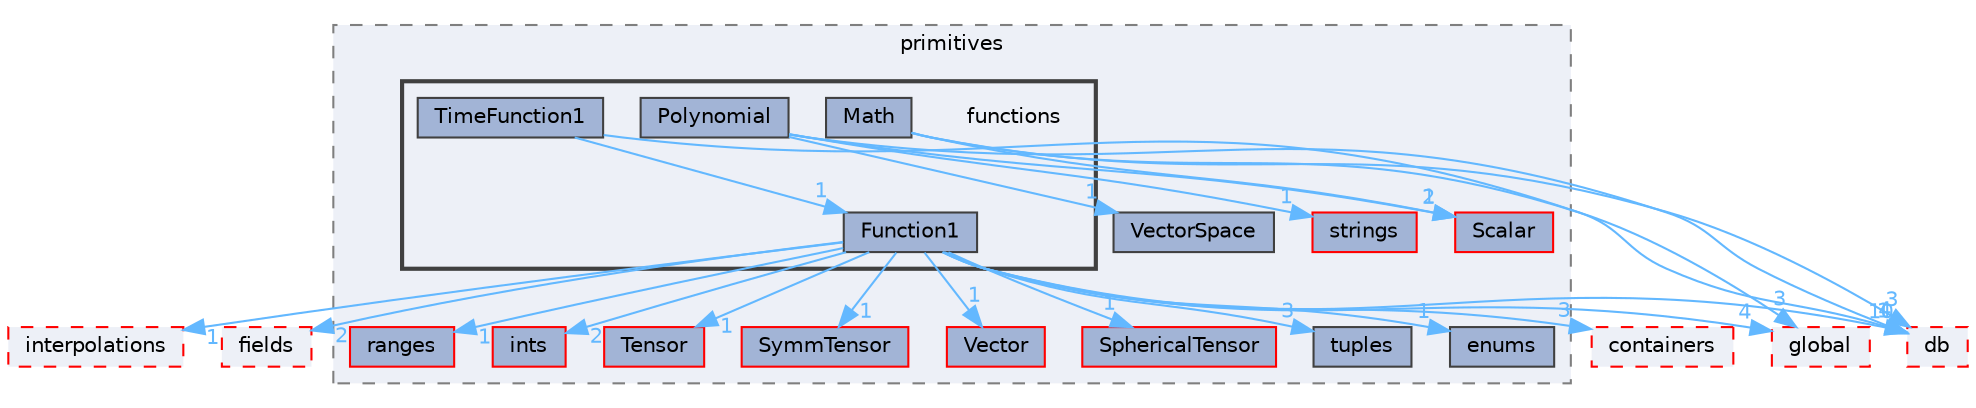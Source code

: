 digraph "src/OpenFOAM/primitives/functions"
{
 // LATEX_PDF_SIZE
  bgcolor="transparent";
  edge [fontname=Helvetica,fontsize=10,labelfontname=Helvetica,labelfontsize=10];
  node [fontname=Helvetica,fontsize=10,shape=box,height=0.2,width=0.4];
  compound=true
  subgraph clusterdir_3e50f45338116b169052b428016851aa {
    graph [ bgcolor="#edf0f7", pencolor="grey50", label="primitives", fontname=Helvetica,fontsize=10 style="filled,dashed", URL="dir_3e50f45338116b169052b428016851aa.html",tooltip=""]
  dir_086c067a0e64eeb439d30ae0c44248d8 [label="ints", fillcolor="#a2b4d6", color="red", style="filled", URL="dir_086c067a0e64eeb439d30ae0c44248d8.html",tooltip=""];
  dir_15da0e2a135f43ffeb4645c968ce8ac7 [label="Tensor", fillcolor="#a2b4d6", color="red", style="filled", URL="dir_15da0e2a135f43ffeb4645c968ce8ac7.html",tooltip=""];
  dir_1dd80385453c5b0e9d626c2fdc4e90dc [label="SymmTensor", fillcolor="#a2b4d6", color="red", style="filled", URL="dir_1dd80385453c5b0e9d626c2fdc4e90dc.html",tooltip=""];
  dir_6ef5fbba1c02603637a533e2f686aa62 [label="Vector", fillcolor="#a2b4d6", color="red", style="filled", URL="dir_6ef5fbba1c02603637a533e2f686aa62.html",tooltip=""];
  dir_b065e1a4bed1b058c87ac57271f42191 [label="SphericalTensor", fillcolor="#a2b4d6", color="red", style="filled", URL="dir_b065e1a4bed1b058c87ac57271f42191.html",tooltip=""];
  dir_bc21ceecb5bf9a0a7b119276ea79895b [label="tuples", fillcolor="#a2b4d6", color="grey25", style="filled", URL="dir_bc21ceecb5bf9a0a7b119276ea79895b.html",tooltip=""];
  dir_b997e59254caaf3bad833df621f73e31 [label="enums", fillcolor="#a2b4d6", color="grey25", style="filled", URL="dir_b997e59254caaf3bad833df621f73e31.html",tooltip=""];
  dir_b4f4914e791ff496381862f16be45bae [label="Scalar", fillcolor="#a2b4d6", color="red", style="filled", URL="dir_b4f4914e791ff496381862f16be45bae.html",tooltip=""];
  dir_ce1ee507886310df0e74ee2e624fbc88 [label="strings", fillcolor="#a2b4d6", color="red", style="filled", URL="dir_ce1ee507886310df0e74ee2e624fbc88.html",tooltip=""];
  dir_67e43ffa00fdb90d8ab20f3d61175616 [label="VectorSpace", fillcolor="#a2b4d6", color="grey25", style="filled", URL="dir_67e43ffa00fdb90d8ab20f3d61175616.html",tooltip=""];
  dir_4c2d2f51554615c82797d0537eafbb2e [label="ranges", fillcolor="#a2b4d6", color="red", style="filled", URL="dir_4c2d2f51554615c82797d0537eafbb2e.html",tooltip=""];
  subgraph clusterdir_d9e7e9a9f2a6b8c09f93ad92e1b15a84 {
    graph [ bgcolor="#edf0f7", pencolor="grey25", label="", fontname=Helvetica,fontsize=10 style="filled,bold", URL="dir_d9e7e9a9f2a6b8c09f93ad92e1b15a84.html",tooltip=""]
    dir_d9e7e9a9f2a6b8c09f93ad92e1b15a84 [shape=plaintext, label="functions"];
  dir_bf4f273fcff898a8e57532425217d669 [label="Function1", fillcolor="#a2b4d6", color="grey25", style="filled", URL="dir_bf4f273fcff898a8e57532425217d669.html",tooltip=""];
  dir_5735b9f8a1778b10f44b4847533fe017 [label="Math", fillcolor="#a2b4d6", color="grey25", style="filled", URL="dir_5735b9f8a1778b10f44b4847533fe017.html",tooltip=""];
  dir_5ec9ab2d6f5ddd0660644904e6a488ad [label="Polynomial", fillcolor="#a2b4d6", color="grey25", style="filled", URL="dir_5ec9ab2d6f5ddd0660644904e6a488ad.html",tooltip=""];
  dir_f656d459781a4d3a211438a123fb6b16 [label="TimeFunction1", fillcolor="#a2b4d6", color="grey25", style="filled", URL="dir_f656d459781a4d3a211438a123fb6b16.html",tooltip=""];
  }
  }
  dir_19d0872053bde092be81d7fe3f56cbf7 [label="containers", fillcolor="#edf0f7", color="red", style="filled,dashed", URL="dir_19d0872053bde092be81d7fe3f56cbf7.html",tooltip=""];
  dir_63c634f7a7cfd679ac26c67fb30fc32f [label="db", fillcolor="#edf0f7", color="red", style="filled,dashed", URL="dir_63c634f7a7cfd679ac26c67fb30fc32f.html",tooltip=""];
  dir_962442b8f989d5529fab5e0f0e4ffb74 [label="fields", fillcolor="#edf0f7", color="red", style="filled,dashed", URL="dir_962442b8f989d5529fab5e0f0e4ffb74.html",tooltip=""];
  dir_8583492183f4d27c76555f8f333dd07b [label="global", fillcolor="#edf0f7", color="red", style="filled,dashed", URL="dir_8583492183f4d27c76555f8f333dd07b.html",tooltip=""];
  dir_e764f87aebd421bcba631b254777cd25 [label="interpolations", fillcolor="#edf0f7", color="red", style="filled,dashed", URL="dir_e764f87aebd421bcba631b254777cd25.html",tooltip=""];
  dir_bf4f273fcff898a8e57532425217d669->dir_086c067a0e64eeb439d30ae0c44248d8 [headlabel="2", labeldistance=1.5 headhref="dir_001507_001949.html" href="dir_001507_001949.html" color="steelblue1" fontcolor="steelblue1"];
  dir_bf4f273fcff898a8e57532425217d669->dir_19d0872053bde092be81d7fe3f56cbf7 [headlabel="3", labeldistance=1.5 headhref="dir_001507_000669.html" href="dir_001507_000669.html" color="steelblue1" fontcolor="steelblue1"];
  dir_bf4f273fcff898a8e57532425217d669->dir_63c634f7a7cfd679ac26c67fb30fc32f [headlabel="10", labeldistance=1.5 headhref="dir_001507_000817.html" href="dir_001507_000817.html" color="steelblue1" fontcolor="steelblue1"];
  dir_bf4f273fcff898a8e57532425217d669->dir_962442b8f989d5529fab5e0f0e4ffb74 [headlabel="2", labeldistance=1.5 headhref="dir_001507_001335.html" href="dir_001507_001335.html" color="steelblue1" fontcolor="steelblue1"];
  dir_bf4f273fcff898a8e57532425217d669->dir_bc21ceecb5bf9a0a7b119276ea79895b [headlabel="3", labeldistance=1.5 headhref="dir_001507_004133.html" href="dir_001507_004133.html" color="steelblue1" fontcolor="steelblue1"];
  dir_bf4f273fcff898a8e57532425217d669->dir_6ef5fbba1c02603637a533e2f686aa62 [headlabel="1", labeldistance=1.5 headhref="dir_001507_004258.html" href="dir_001507_004258.html" color="steelblue1" fontcolor="steelblue1"];
  dir_bf4f273fcff898a8e57532425217d669->dir_1dd80385453c5b0e9d626c2fdc4e90dc [headlabel="1", labeldistance=1.5 headhref="dir_001507_003930.html" href="dir_001507_003930.html" color="steelblue1" fontcolor="steelblue1"];
  dir_bf4f273fcff898a8e57532425217d669->dir_b065e1a4bed1b058c87ac57271f42191 [headlabel="1", labeldistance=1.5 headhref="dir_001507_003705.html" href="dir_001507_003705.html" color="steelblue1" fontcolor="steelblue1"];
  dir_bf4f273fcff898a8e57532425217d669->dir_15da0e2a135f43ffeb4645c968ce8ac7 [headlabel="1", labeldistance=1.5 headhref="dir_001507_003981.html" href="dir_001507_003981.html" color="steelblue1" fontcolor="steelblue1"];
  dir_bf4f273fcff898a8e57532425217d669->dir_8583492183f4d27c76555f8f333dd07b [headlabel="4", labeldistance=1.5 headhref="dir_001507_001645.html" href="dir_001507_001645.html" color="steelblue1" fontcolor="steelblue1"];
  dir_bf4f273fcff898a8e57532425217d669->dir_b997e59254caaf3bad833df621f73e31 [headlabel="1", labeldistance=1.5 headhref="dir_001507_001168.html" href="dir_001507_001168.html" color="steelblue1" fontcolor="steelblue1"];
  dir_bf4f273fcff898a8e57532425217d669->dir_e764f87aebd421bcba631b254777cd25 [headlabel="1", labeldistance=1.5 headhref="dir_001507_001937.html" href="dir_001507_001937.html" color="steelblue1" fontcolor="steelblue1"];
  dir_bf4f273fcff898a8e57532425217d669->dir_4c2d2f51554615c82797d0537eafbb2e [headlabel="1", labeldistance=1.5 headhref="dir_001507_003187.html" href="dir_001507_003187.html" color="steelblue1" fontcolor="steelblue1"];
  dir_5735b9f8a1778b10f44b4847533fe017->dir_63c634f7a7cfd679ac26c67fb30fc32f [headlabel="3", labeldistance=1.5 headhref="dir_002330_000817.html" href="dir_002330_000817.html" color="steelblue1" fontcolor="steelblue1"];
  dir_5735b9f8a1778b10f44b4847533fe017->dir_8583492183f4d27c76555f8f333dd07b [headlabel="3", labeldistance=1.5 headhref="dir_002330_001645.html" href="dir_002330_001645.html" color="steelblue1" fontcolor="steelblue1"];
  dir_5735b9f8a1778b10f44b4847533fe017->dir_b4f4914e791ff496381862f16be45bae [headlabel="1", labeldistance=1.5 headhref="dir_002330_003415.html" href="dir_002330_003415.html" color="steelblue1" fontcolor="steelblue1"];
  dir_5ec9ab2d6f5ddd0660644904e6a488ad->dir_63c634f7a7cfd679ac26c67fb30fc32f [headlabel="4", labeldistance=1.5 headhref="dir_002989_000817.html" href="dir_002989_000817.html" color="steelblue1" fontcolor="steelblue1"];
  dir_5ec9ab2d6f5ddd0660644904e6a488ad->dir_67e43ffa00fdb90d8ab20f3d61175616 [headlabel="1", labeldistance=1.5 headhref="dir_002989_004263.html" href="dir_002989_004263.html" color="steelblue1" fontcolor="steelblue1"];
  dir_5ec9ab2d6f5ddd0660644904e6a488ad->dir_b4f4914e791ff496381862f16be45bae [headlabel="2", labeldistance=1.5 headhref="dir_002989_003415.html" href="dir_002989_003415.html" color="steelblue1" fontcolor="steelblue1"];
  dir_5ec9ab2d6f5ddd0660644904e6a488ad->dir_ce1ee507886310df0e74ee2e624fbc88 [headlabel="1", labeldistance=1.5 headhref="dir_002989_003792.html" href="dir_002989_003792.html" color="steelblue1" fontcolor="steelblue1"];
  dir_f656d459781a4d3a211438a123fb6b16->dir_63c634f7a7cfd679ac26c67fb30fc32f [headlabel="1", labeldistance=1.5 headhref="dir_004039_000817.html" href="dir_004039_000817.html" color="steelblue1" fontcolor="steelblue1"];
  dir_f656d459781a4d3a211438a123fb6b16->dir_bf4f273fcff898a8e57532425217d669 [headlabel="1", labeldistance=1.5 headhref="dir_004039_001507.html" href="dir_004039_001507.html" color="steelblue1" fontcolor="steelblue1"];
}
